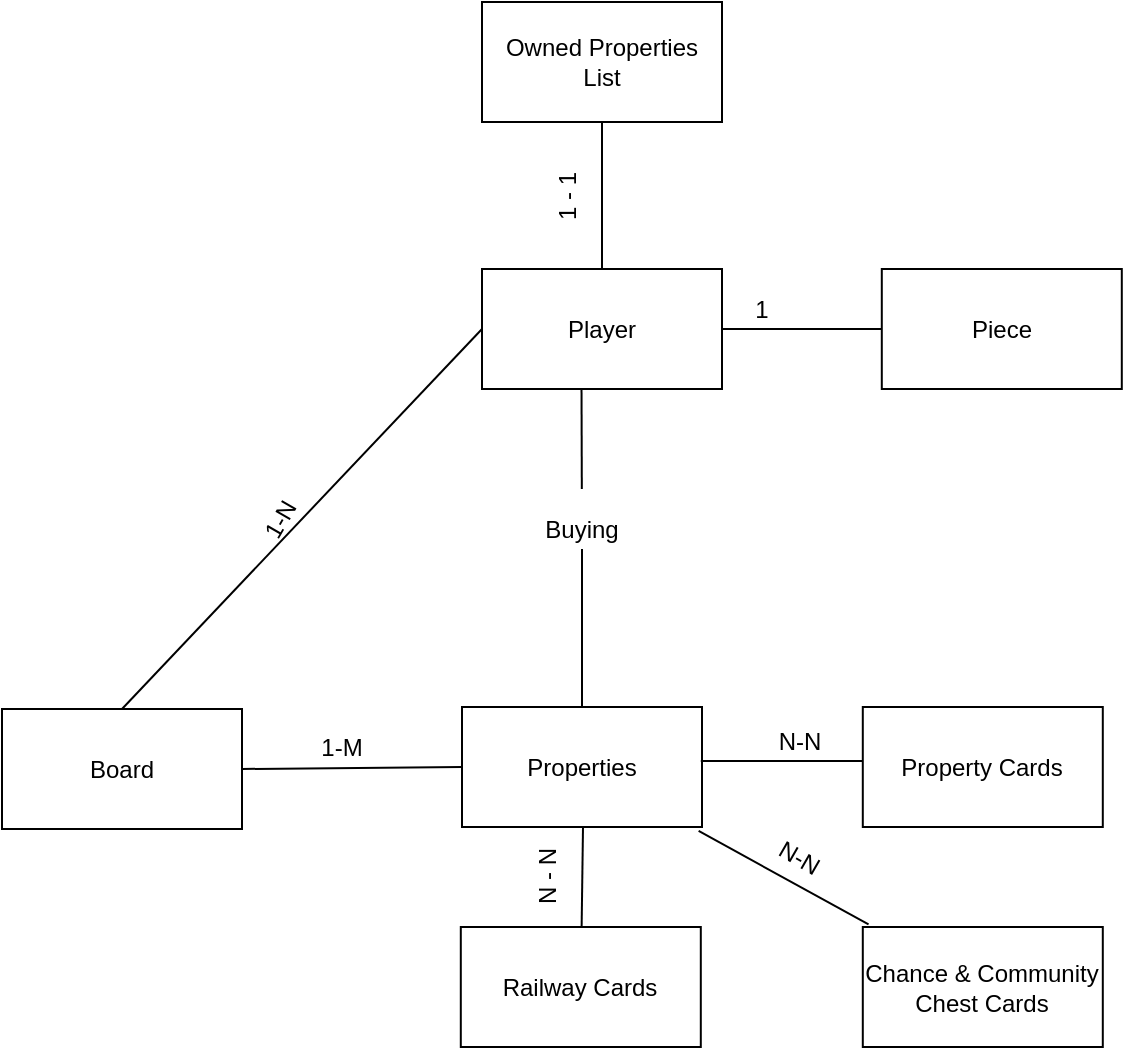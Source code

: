 <mxfile version="12.0.2" type="device" pages="1"><diagram id="I2f30zshJwvhPrbS9PNJ" name="Page-1"><mxGraphModel dx="646" dy="1091" grid="1" gridSize="10" guides="1" tooltips="1" connect="1" arrows="1" fold="1" page="1" pageScale="1" pageWidth="827" pageHeight="1169" math="0" shadow="0"><root><mxCell id="0"/><mxCell id="1" parent="0"/><mxCell id="Yx7arrJdiPzhsvcah6l1-1" value="Player" style="rounded=0;whiteSpace=wrap;html=1;" parent="1" vertex="1"><mxGeometry x="390" y="343.5" width="120" height="60" as="geometry"/></mxCell><mxCell id="Yx7arrJdiPzhsvcah6l1-6" value="Properties" style="rounded=0;whiteSpace=wrap;html=1;" parent="1" vertex="1"><mxGeometry x="380" y="562.5" width="120" height="60" as="geometry"/></mxCell><mxCell id="Yx7arrJdiPzhsvcah6l1-8" value="Piece" style="rounded=0;whiteSpace=wrap;html=1;" parent="1" vertex="1"><mxGeometry x="589.9" y="343.5" width="120" height="60" as="geometry"/></mxCell><mxCell id="Yx7arrJdiPzhsvcah6l1-14" value="1-M" style="text;html=1;strokeColor=none;fillColor=none;align=center;verticalAlign=middle;whiteSpace=wrap;rounded=0;" parent="1" vertex="1"><mxGeometry x="300" y="572.5" width="40" height="20" as="geometry"/></mxCell><mxCell id="Yx7arrJdiPzhsvcah6l1-16" value="1" style="text;html=1;strokeColor=none;fillColor=none;align=center;verticalAlign=middle;whiteSpace=wrap;rounded=0;" parent="1" vertex="1"><mxGeometry x="510" y="353.5" width="40" height="20" as="geometry"/></mxCell><mxCell id="Yx7arrJdiPzhsvcah6l1-21" value="" style="endArrow=none;html=1;exitX=0.5;exitY=1;exitDx=0;exitDy=0;" parent="1" target="Yx7arrJdiPzhsvcah6l1-6" edge="1" source="2tkyXDOekIPUcW7pGBl5-7"><mxGeometry width="50" height="50" relative="1" as="geometry"><mxPoint x="439.76" y="512.48" as="sourcePoint"/><mxPoint x="479.9" y="512.5" as="targetPoint"/></mxGeometry></mxCell><mxCell id="Yx7arrJdiPzhsvcah6l1-23" value="" style="endArrow=none;html=1;exitX=0;exitY=0.5;exitDx=0;exitDy=0;" parent="1" edge="1"><mxGeometry width="50" height="50" relative="1" as="geometry"><mxPoint x="590" y="373.5" as="sourcePoint"/><mxPoint x="510" y="373.5" as="targetPoint"/></mxGeometry></mxCell><mxCell id="2tkyXDOekIPUcW7pGBl5-5" value="" style="endArrow=none;html=1;exitX=1.023;exitY=0.633;exitDx=0;exitDy=0;exitPerimeter=0;" edge="1" parent="1"><mxGeometry width="50" height="50" relative="1" as="geometry"><mxPoint x="439.76" y="403.48" as="sourcePoint"/><mxPoint x="439.91" y="453.5" as="targetPoint"/></mxGeometry></mxCell><mxCell id="2tkyXDOekIPUcW7pGBl5-7" value="Buying" style="text;html=1;strokeColor=none;fillColor=none;align=center;verticalAlign=middle;whiteSpace=wrap;rounded=0;" vertex="1" parent="1"><mxGeometry x="420" y="463.5" width="40" height="20" as="geometry"/></mxCell><mxCell id="2tkyXDOekIPUcW7pGBl5-8" value="Board" style="rounded=0;whiteSpace=wrap;html=1;" vertex="1" parent="1"><mxGeometry x="150" y="563.5" width="120" height="60" as="geometry"/></mxCell><mxCell id="2tkyXDOekIPUcW7pGBl5-10" value="" style="endArrow=none;html=1;entryX=0;entryY=0.5;entryDx=0;entryDy=0;exitX=1;exitY=0.5;exitDx=0;exitDy=0;" edge="1" parent="1" source="2tkyXDOekIPUcW7pGBl5-8" target="Yx7arrJdiPzhsvcah6l1-6"><mxGeometry width="50" height="50" relative="1" as="geometry"><mxPoint x="269.5" y="603.5" as="sourcePoint"/><mxPoint x="319.5" y="553.5" as="targetPoint"/></mxGeometry></mxCell><mxCell id="2tkyXDOekIPUcW7pGBl5-11" value="" style="endArrow=none;html=1;entryX=0;entryY=0.5;entryDx=0;entryDy=0;exitX=0.5;exitY=0;exitDx=0;exitDy=0;" edge="1" parent="1" source="2tkyXDOekIPUcW7pGBl5-8" target="Yx7arrJdiPzhsvcah6l1-1"><mxGeometry width="50" height="50" relative="1" as="geometry"><mxPoint x="210" y="553.5" as="sourcePoint"/><mxPoint x="260" y="503.5" as="targetPoint"/></mxGeometry></mxCell><mxCell id="2tkyXDOekIPUcW7pGBl5-13" value="1-N" style="text;html=1;strokeColor=none;fillColor=none;align=center;verticalAlign=middle;whiteSpace=wrap;rounded=0;rotation=-60;" vertex="1" parent="1"><mxGeometry x="269" y="458.5" width="40" height="20" as="geometry"/></mxCell><mxCell id="2tkyXDOekIPUcW7pGBl5-17" value="" style="endArrow=none;html=1;entryX=0;entryY=0.5;entryDx=0;entryDy=0;exitX=1;exitY=0.5;exitDx=0;exitDy=0;" edge="1" parent="1"><mxGeometry width="50" height="50" relative="1" as="geometry"><mxPoint x="499.4" y="589.5" as="sourcePoint"/><mxPoint x="580.4" y="589.5" as="targetPoint"/></mxGeometry></mxCell><mxCell id="2tkyXDOekIPUcW7pGBl5-18" value="Railway Cards" style="rounded=0;whiteSpace=wrap;html=1;" vertex="1" parent="1"><mxGeometry x="379.4" y="672.5" width="120" height="60" as="geometry"/></mxCell><mxCell id="2tkyXDOekIPUcW7pGBl5-19" value="Property Cards" style="rounded=0;whiteSpace=wrap;html=1;" vertex="1" parent="1"><mxGeometry x="580.4" y="562.5" width="120" height="60" as="geometry"/></mxCell><mxCell id="2tkyXDOekIPUcW7pGBl5-20" value="" style="endArrow=none;html=1;" edge="1" parent="1" source="2tkyXDOekIPUcW7pGBl5-18"><mxGeometry width="50" height="50" relative="1" as="geometry"><mxPoint x="390.5" y="672.5" as="sourcePoint"/><mxPoint x="440.5" y="622.5" as="targetPoint"/></mxGeometry></mxCell><mxCell id="2tkyXDOekIPUcW7pGBl5-27" value="N - N" style="text;html=1;strokeColor=none;fillColor=none;align=center;verticalAlign=middle;whiteSpace=wrap;rounded=0;rotation=-90;" vertex="1" parent="1"><mxGeometry x="402.5" y="637.5" width="40" height="20" as="geometry"/></mxCell><mxCell id="2tkyXDOekIPUcW7pGBl5-28" value="N-N" style="text;html=1;strokeColor=none;fillColor=none;align=center;verticalAlign=middle;whiteSpace=wrap;rounded=0;rotation=0;" vertex="1" parent="1"><mxGeometry x="528.5" y="569.5" width="40" height="20" as="geometry"/></mxCell><mxCell id="2tkyXDOekIPUcW7pGBl5-30" value="Chance &amp;amp; Community Chest Cards" style="rounded=0;whiteSpace=wrap;html=1;" vertex="1" parent="1"><mxGeometry x="580.4" y="672.5" width="120" height="60" as="geometry"/></mxCell><mxCell id="2tkyXDOekIPUcW7pGBl5-31" value="" style="endArrow=none;html=1;entryX=0.024;entryY=-0.022;entryDx=0;entryDy=0;entryPerimeter=0;exitX=0.986;exitY=1.033;exitDx=0;exitDy=0;exitPerimeter=0;" edge="1" parent="1" source="Yx7arrJdiPzhsvcah6l1-6" target="2tkyXDOekIPUcW7pGBl5-30"><mxGeometry width="50" height="50" relative="1" as="geometry"><mxPoint x="500.5" y="617" as="sourcePoint"/><mxPoint x="419.5" y="749" as="targetPoint"/></mxGeometry></mxCell><mxCell id="2tkyXDOekIPUcW7pGBl5-32" value="N-N" style="text;html=1;strokeColor=none;fillColor=none;align=center;verticalAlign=middle;whiteSpace=wrap;rounded=0;rotation=30;" vertex="1" parent="1"><mxGeometry x="528.5" y="627.5" width="40" height="20" as="geometry"/></mxCell><mxCell id="2tkyXDOekIPUcW7pGBl5-34" value="&lt;div&gt;Owned Properties&lt;/div&gt;&lt;div&gt;List&lt;br&gt;&lt;/div&gt;" style="rounded=0;whiteSpace=wrap;html=1;" vertex="1" parent="1"><mxGeometry x="390" y="210" width="120" height="60" as="geometry"/></mxCell><mxCell id="2tkyXDOekIPUcW7pGBl5-35" value="" style="endArrow=none;html=1;exitX=0.5;exitY=0;exitDx=0;exitDy=0;entryX=0.5;entryY=1;entryDx=0;entryDy=0;" edge="1" parent="1" source="Yx7arrJdiPzhsvcah6l1-1" target="2tkyXDOekIPUcW7pGBl5-34"><mxGeometry width="50" height="50" relative="1" as="geometry"><mxPoint x="485" y="310" as="sourcePoint"/><mxPoint x="535" y="260" as="targetPoint"/></mxGeometry></mxCell><mxCell id="2tkyXDOekIPUcW7pGBl5-36" value="1 - 1" style="text;html=1;strokeColor=none;fillColor=none;align=center;verticalAlign=middle;whiteSpace=wrap;rounded=0;rotation=-90;" vertex="1" parent="1"><mxGeometry x="413" y="297" width="40" height="20" as="geometry"/></mxCell></root></mxGraphModel></diagram></mxfile>
